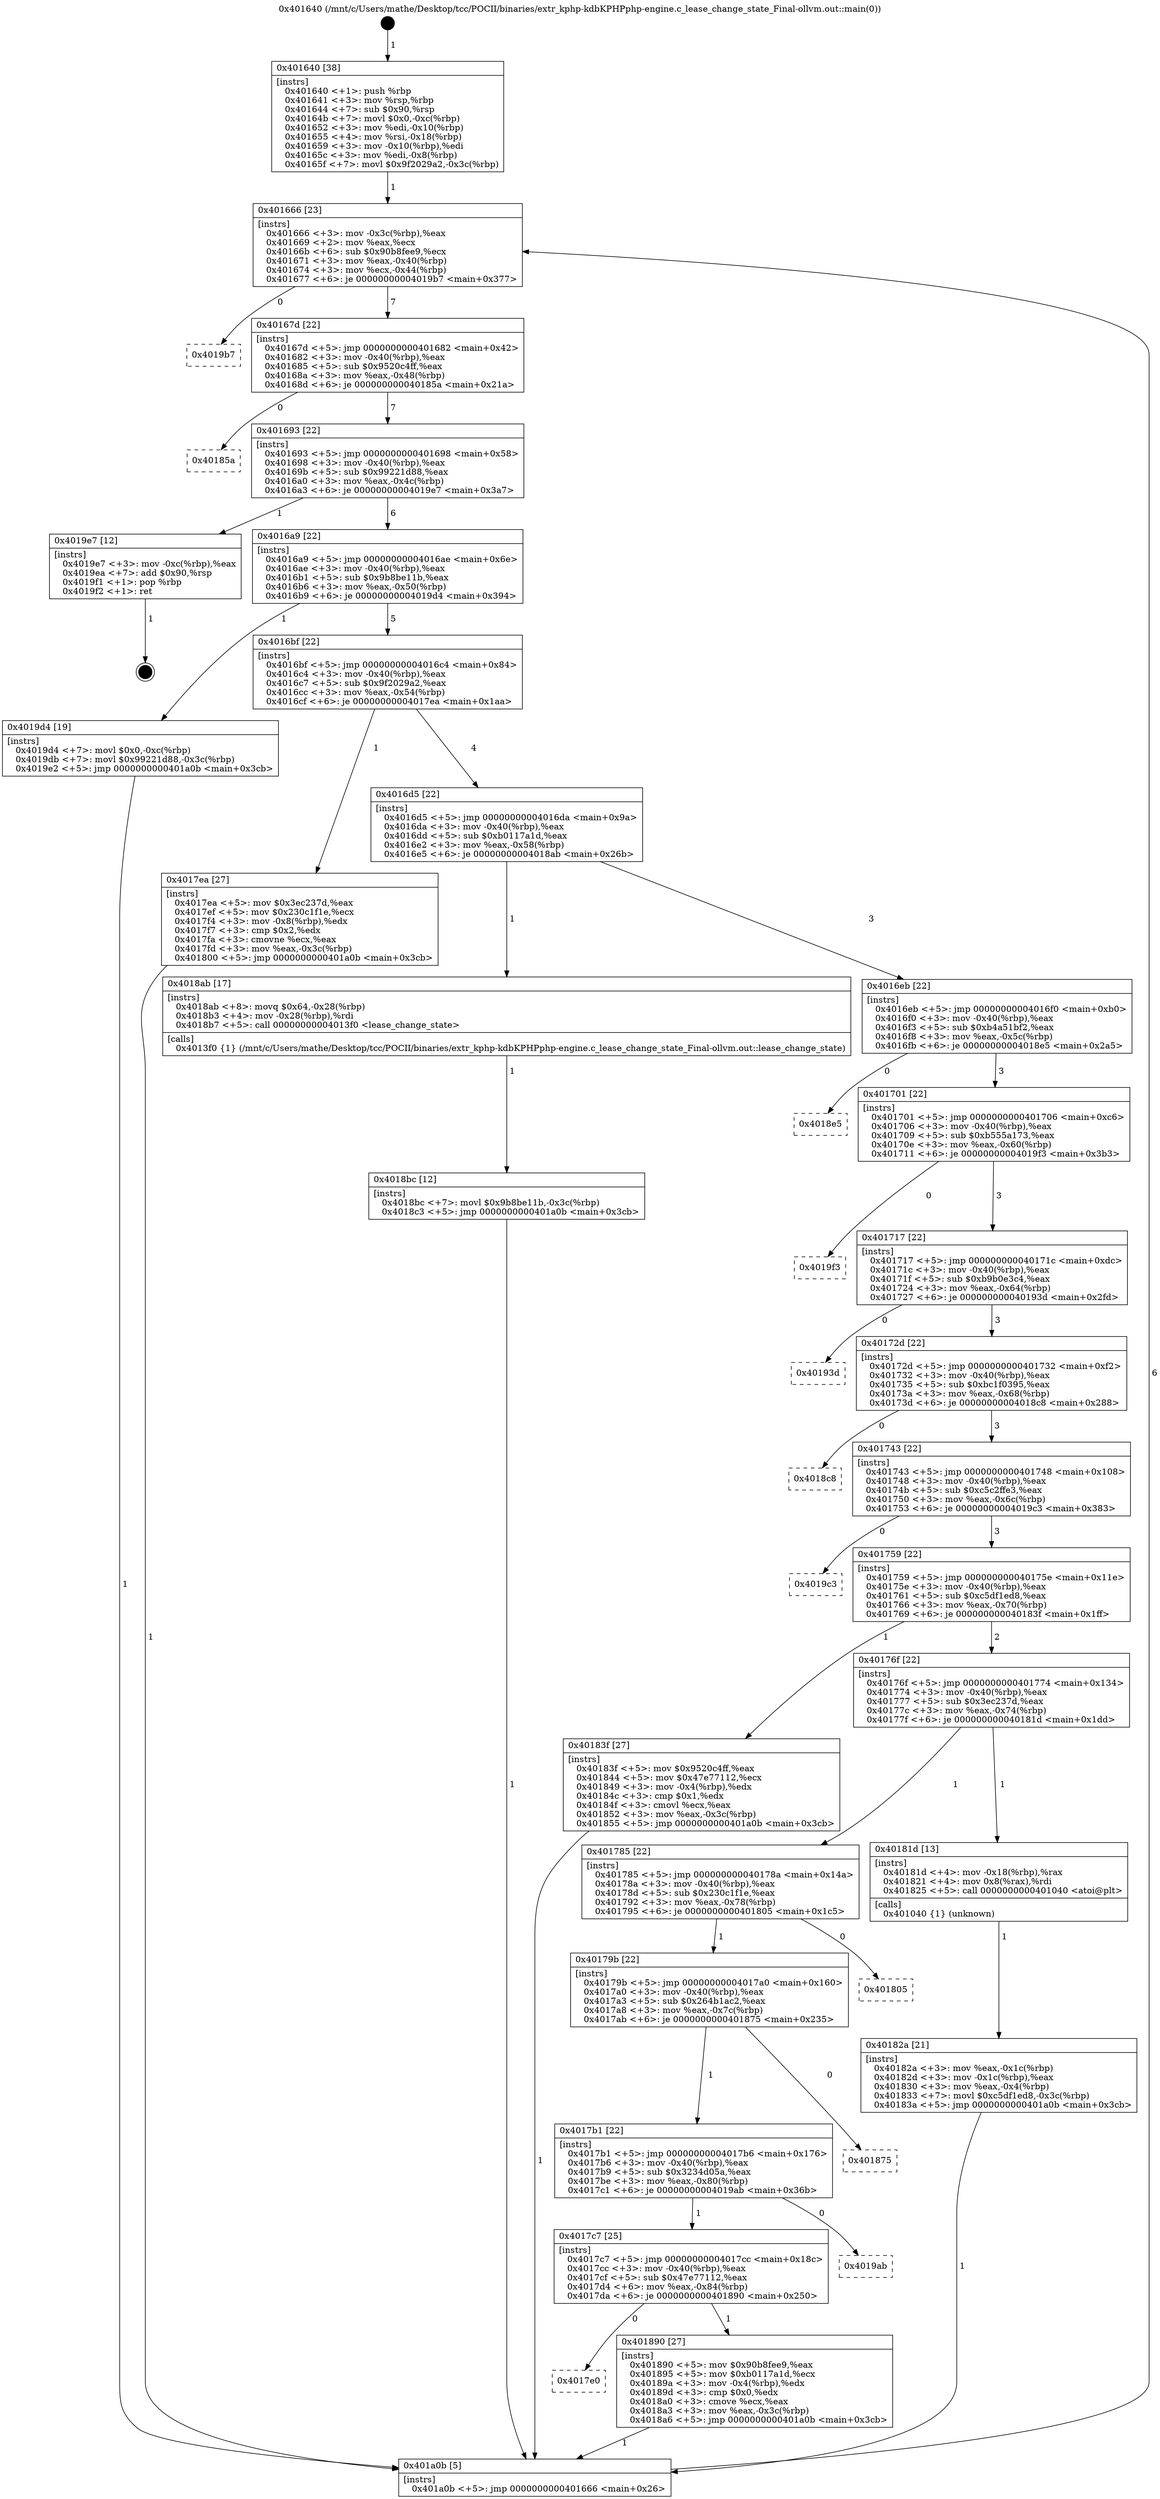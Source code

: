 digraph "0x401640" {
  label = "0x401640 (/mnt/c/Users/mathe/Desktop/tcc/POCII/binaries/extr_kphp-kdbKPHPphp-engine.c_lease_change_state_Final-ollvm.out::main(0))"
  labelloc = "t"
  node[shape=record]

  Entry [label="",width=0.3,height=0.3,shape=circle,fillcolor=black,style=filled]
  "0x401666" [label="{
     0x401666 [23]\l
     | [instrs]\l
     &nbsp;&nbsp;0x401666 \<+3\>: mov -0x3c(%rbp),%eax\l
     &nbsp;&nbsp;0x401669 \<+2\>: mov %eax,%ecx\l
     &nbsp;&nbsp;0x40166b \<+6\>: sub $0x90b8fee9,%ecx\l
     &nbsp;&nbsp;0x401671 \<+3\>: mov %eax,-0x40(%rbp)\l
     &nbsp;&nbsp;0x401674 \<+3\>: mov %ecx,-0x44(%rbp)\l
     &nbsp;&nbsp;0x401677 \<+6\>: je 00000000004019b7 \<main+0x377\>\l
  }"]
  "0x4019b7" [label="{
     0x4019b7\l
  }", style=dashed]
  "0x40167d" [label="{
     0x40167d [22]\l
     | [instrs]\l
     &nbsp;&nbsp;0x40167d \<+5\>: jmp 0000000000401682 \<main+0x42\>\l
     &nbsp;&nbsp;0x401682 \<+3\>: mov -0x40(%rbp),%eax\l
     &nbsp;&nbsp;0x401685 \<+5\>: sub $0x9520c4ff,%eax\l
     &nbsp;&nbsp;0x40168a \<+3\>: mov %eax,-0x48(%rbp)\l
     &nbsp;&nbsp;0x40168d \<+6\>: je 000000000040185a \<main+0x21a\>\l
  }"]
  Exit [label="",width=0.3,height=0.3,shape=circle,fillcolor=black,style=filled,peripheries=2]
  "0x40185a" [label="{
     0x40185a\l
  }", style=dashed]
  "0x401693" [label="{
     0x401693 [22]\l
     | [instrs]\l
     &nbsp;&nbsp;0x401693 \<+5\>: jmp 0000000000401698 \<main+0x58\>\l
     &nbsp;&nbsp;0x401698 \<+3\>: mov -0x40(%rbp),%eax\l
     &nbsp;&nbsp;0x40169b \<+5\>: sub $0x99221d88,%eax\l
     &nbsp;&nbsp;0x4016a0 \<+3\>: mov %eax,-0x4c(%rbp)\l
     &nbsp;&nbsp;0x4016a3 \<+6\>: je 00000000004019e7 \<main+0x3a7\>\l
  }"]
  "0x4018bc" [label="{
     0x4018bc [12]\l
     | [instrs]\l
     &nbsp;&nbsp;0x4018bc \<+7\>: movl $0x9b8be11b,-0x3c(%rbp)\l
     &nbsp;&nbsp;0x4018c3 \<+5\>: jmp 0000000000401a0b \<main+0x3cb\>\l
  }"]
  "0x4019e7" [label="{
     0x4019e7 [12]\l
     | [instrs]\l
     &nbsp;&nbsp;0x4019e7 \<+3\>: mov -0xc(%rbp),%eax\l
     &nbsp;&nbsp;0x4019ea \<+7\>: add $0x90,%rsp\l
     &nbsp;&nbsp;0x4019f1 \<+1\>: pop %rbp\l
     &nbsp;&nbsp;0x4019f2 \<+1\>: ret\l
  }"]
  "0x4016a9" [label="{
     0x4016a9 [22]\l
     | [instrs]\l
     &nbsp;&nbsp;0x4016a9 \<+5\>: jmp 00000000004016ae \<main+0x6e\>\l
     &nbsp;&nbsp;0x4016ae \<+3\>: mov -0x40(%rbp),%eax\l
     &nbsp;&nbsp;0x4016b1 \<+5\>: sub $0x9b8be11b,%eax\l
     &nbsp;&nbsp;0x4016b6 \<+3\>: mov %eax,-0x50(%rbp)\l
     &nbsp;&nbsp;0x4016b9 \<+6\>: je 00000000004019d4 \<main+0x394\>\l
  }"]
  "0x4017e0" [label="{
     0x4017e0\l
  }", style=dashed]
  "0x4019d4" [label="{
     0x4019d4 [19]\l
     | [instrs]\l
     &nbsp;&nbsp;0x4019d4 \<+7\>: movl $0x0,-0xc(%rbp)\l
     &nbsp;&nbsp;0x4019db \<+7\>: movl $0x99221d88,-0x3c(%rbp)\l
     &nbsp;&nbsp;0x4019e2 \<+5\>: jmp 0000000000401a0b \<main+0x3cb\>\l
  }"]
  "0x4016bf" [label="{
     0x4016bf [22]\l
     | [instrs]\l
     &nbsp;&nbsp;0x4016bf \<+5\>: jmp 00000000004016c4 \<main+0x84\>\l
     &nbsp;&nbsp;0x4016c4 \<+3\>: mov -0x40(%rbp),%eax\l
     &nbsp;&nbsp;0x4016c7 \<+5\>: sub $0x9f2029a2,%eax\l
     &nbsp;&nbsp;0x4016cc \<+3\>: mov %eax,-0x54(%rbp)\l
     &nbsp;&nbsp;0x4016cf \<+6\>: je 00000000004017ea \<main+0x1aa\>\l
  }"]
  "0x401890" [label="{
     0x401890 [27]\l
     | [instrs]\l
     &nbsp;&nbsp;0x401890 \<+5\>: mov $0x90b8fee9,%eax\l
     &nbsp;&nbsp;0x401895 \<+5\>: mov $0xb0117a1d,%ecx\l
     &nbsp;&nbsp;0x40189a \<+3\>: mov -0x4(%rbp),%edx\l
     &nbsp;&nbsp;0x40189d \<+3\>: cmp $0x0,%edx\l
     &nbsp;&nbsp;0x4018a0 \<+3\>: cmove %ecx,%eax\l
     &nbsp;&nbsp;0x4018a3 \<+3\>: mov %eax,-0x3c(%rbp)\l
     &nbsp;&nbsp;0x4018a6 \<+5\>: jmp 0000000000401a0b \<main+0x3cb\>\l
  }"]
  "0x4017ea" [label="{
     0x4017ea [27]\l
     | [instrs]\l
     &nbsp;&nbsp;0x4017ea \<+5\>: mov $0x3ec237d,%eax\l
     &nbsp;&nbsp;0x4017ef \<+5\>: mov $0x230c1f1e,%ecx\l
     &nbsp;&nbsp;0x4017f4 \<+3\>: mov -0x8(%rbp),%edx\l
     &nbsp;&nbsp;0x4017f7 \<+3\>: cmp $0x2,%edx\l
     &nbsp;&nbsp;0x4017fa \<+3\>: cmovne %ecx,%eax\l
     &nbsp;&nbsp;0x4017fd \<+3\>: mov %eax,-0x3c(%rbp)\l
     &nbsp;&nbsp;0x401800 \<+5\>: jmp 0000000000401a0b \<main+0x3cb\>\l
  }"]
  "0x4016d5" [label="{
     0x4016d5 [22]\l
     | [instrs]\l
     &nbsp;&nbsp;0x4016d5 \<+5\>: jmp 00000000004016da \<main+0x9a\>\l
     &nbsp;&nbsp;0x4016da \<+3\>: mov -0x40(%rbp),%eax\l
     &nbsp;&nbsp;0x4016dd \<+5\>: sub $0xb0117a1d,%eax\l
     &nbsp;&nbsp;0x4016e2 \<+3\>: mov %eax,-0x58(%rbp)\l
     &nbsp;&nbsp;0x4016e5 \<+6\>: je 00000000004018ab \<main+0x26b\>\l
  }"]
  "0x401a0b" [label="{
     0x401a0b [5]\l
     | [instrs]\l
     &nbsp;&nbsp;0x401a0b \<+5\>: jmp 0000000000401666 \<main+0x26\>\l
  }"]
  "0x401640" [label="{
     0x401640 [38]\l
     | [instrs]\l
     &nbsp;&nbsp;0x401640 \<+1\>: push %rbp\l
     &nbsp;&nbsp;0x401641 \<+3\>: mov %rsp,%rbp\l
     &nbsp;&nbsp;0x401644 \<+7\>: sub $0x90,%rsp\l
     &nbsp;&nbsp;0x40164b \<+7\>: movl $0x0,-0xc(%rbp)\l
     &nbsp;&nbsp;0x401652 \<+3\>: mov %edi,-0x10(%rbp)\l
     &nbsp;&nbsp;0x401655 \<+4\>: mov %rsi,-0x18(%rbp)\l
     &nbsp;&nbsp;0x401659 \<+3\>: mov -0x10(%rbp),%edi\l
     &nbsp;&nbsp;0x40165c \<+3\>: mov %edi,-0x8(%rbp)\l
     &nbsp;&nbsp;0x40165f \<+7\>: movl $0x9f2029a2,-0x3c(%rbp)\l
  }"]
  "0x4017c7" [label="{
     0x4017c7 [25]\l
     | [instrs]\l
     &nbsp;&nbsp;0x4017c7 \<+5\>: jmp 00000000004017cc \<main+0x18c\>\l
     &nbsp;&nbsp;0x4017cc \<+3\>: mov -0x40(%rbp),%eax\l
     &nbsp;&nbsp;0x4017cf \<+5\>: sub $0x47e77112,%eax\l
     &nbsp;&nbsp;0x4017d4 \<+6\>: mov %eax,-0x84(%rbp)\l
     &nbsp;&nbsp;0x4017da \<+6\>: je 0000000000401890 \<main+0x250\>\l
  }"]
  "0x4018ab" [label="{
     0x4018ab [17]\l
     | [instrs]\l
     &nbsp;&nbsp;0x4018ab \<+8\>: movq $0x64,-0x28(%rbp)\l
     &nbsp;&nbsp;0x4018b3 \<+4\>: mov -0x28(%rbp),%rdi\l
     &nbsp;&nbsp;0x4018b7 \<+5\>: call 00000000004013f0 \<lease_change_state\>\l
     | [calls]\l
     &nbsp;&nbsp;0x4013f0 \{1\} (/mnt/c/Users/mathe/Desktop/tcc/POCII/binaries/extr_kphp-kdbKPHPphp-engine.c_lease_change_state_Final-ollvm.out::lease_change_state)\l
  }"]
  "0x4016eb" [label="{
     0x4016eb [22]\l
     | [instrs]\l
     &nbsp;&nbsp;0x4016eb \<+5\>: jmp 00000000004016f0 \<main+0xb0\>\l
     &nbsp;&nbsp;0x4016f0 \<+3\>: mov -0x40(%rbp),%eax\l
     &nbsp;&nbsp;0x4016f3 \<+5\>: sub $0xb4a51bf2,%eax\l
     &nbsp;&nbsp;0x4016f8 \<+3\>: mov %eax,-0x5c(%rbp)\l
     &nbsp;&nbsp;0x4016fb \<+6\>: je 00000000004018e5 \<main+0x2a5\>\l
  }"]
  "0x4019ab" [label="{
     0x4019ab\l
  }", style=dashed]
  "0x4018e5" [label="{
     0x4018e5\l
  }", style=dashed]
  "0x401701" [label="{
     0x401701 [22]\l
     | [instrs]\l
     &nbsp;&nbsp;0x401701 \<+5\>: jmp 0000000000401706 \<main+0xc6\>\l
     &nbsp;&nbsp;0x401706 \<+3\>: mov -0x40(%rbp),%eax\l
     &nbsp;&nbsp;0x401709 \<+5\>: sub $0xb555a173,%eax\l
     &nbsp;&nbsp;0x40170e \<+3\>: mov %eax,-0x60(%rbp)\l
     &nbsp;&nbsp;0x401711 \<+6\>: je 00000000004019f3 \<main+0x3b3\>\l
  }"]
  "0x4017b1" [label="{
     0x4017b1 [22]\l
     | [instrs]\l
     &nbsp;&nbsp;0x4017b1 \<+5\>: jmp 00000000004017b6 \<main+0x176\>\l
     &nbsp;&nbsp;0x4017b6 \<+3\>: mov -0x40(%rbp),%eax\l
     &nbsp;&nbsp;0x4017b9 \<+5\>: sub $0x3234d05a,%eax\l
     &nbsp;&nbsp;0x4017be \<+3\>: mov %eax,-0x80(%rbp)\l
     &nbsp;&nbsp;0x4017c1 \<+6\>: je 00000000004019ab \<main+0x36b\>\l
  }"]
  "0x4019f3" [label="{
     0x4019f3\l
  }", style=dashed]
  "0x401717" [label="{
     0x401717 [22]\l
     | [instrs]\l
     &nbsp;&nbsp;0x401717 \<+5\>: jmp 000000000040171c \<main+0xdc\>\l
     &nbsp;&nbsp;0x40171c \<+3\>: mov -0x40(%rbp),%eax\l
     &nbsp;&nbsp;0x40171f \<+5\>: sub $0xb9b0e3c4,%eax\l
     &nbsp;&nbsp;0x401724 \<+3\>: mov %eax,-0x64(%rbp)\l
     &nbsp;&nbsp;0x401727 \<+6\>: je 000000000040193d \<main+0x2fd\>\l
  }"]
  "0x401875" [label="{
     0x401875\l
  }", style=dashed]
  "0x40193d" [label="{
     0x40193d\l
  }", style=dashed]
  "0x40172d" [label="{
     0x40172d [22]\l
     | [instrs]\l
     &nbsp;&nbsp;0x40172d \<+5\>: jmp 0000000000401732 \<main+0xf2\>\l
     &nbsp;&nbsp;0x401732 \<+3\>: mov -0x40(%rbp),%eax\l
     &nbsp;&nbsp;0x401735 \<+5\>: sub $0xbc1f0395,%eax\l
     &nbsp;&nbsp;0x40173a \<+3\>: mov %eax,-0x68(%rbp)\l
     &nbsp;&nbsp;0x40173d \<+6\>: je 00000000004018c8 \<main+0x288\>\l
  }"]
  "0x40179b" [label="{
     0x40179b [22]\l
     | [instrs]\l
     &nbsp;&nbsp;0x40179b \<+5\>: jmp 00000000004017a0 \<main+0x160\>\l
     &nbsp;&nbsp;0x4017a0 \<+3\>: mov -0x40(%rbp),%eax\l
     &nbsp;&nbsp;0x4017a3 \<+5\>: sub $0x264b1ac2,%eax\l
     &nbsp;&nbsp;0x4017a8 \<+3\>: mov %eax,-0x7c(%rbp)\l
     &nbsp;&nbsp;0x4017ab \<+6\>: je 0000000000401875 \<main+0x235\>\l
  }"]
  "0x4018c8" [label="{
     0x4018c8\l
  }", style=dashed]
  "0x401743" [label="{
     0x401743 [22]\l
     | [instrs]\l
     &nbsp;&nbsp;0x401743 \<+5\>: jmp 0000000000401748 \<main+0x108\>\l
     &nbsp;&nbsp;0x401748 \<+3\>: mov -0x40(%rbp),%eax\l
     &nbsp;&nbsp;0x40174b \<+5\>: sub $0xc5c2ffe3,%eax\l
     &nbsp;&nbsp;0x401750 \<+3\>: mov %eax,-0x6c(%rbp)\l
     &nbsp;&nbsp;0x401753 \<+6\>: je 00000000004019c3 \<main+0x383\>\l
  }"]
  "0x401805" [label="{
     0x401805\l
  }", style=dashed]
  "0x4019c3" [label="{
     0x4019c3\l
  }", style=dashed]
  "0x401759" [label="{
     0x401759 [22]\l
     | [instrs]\l
     &nbsp;&nbsp;0x401759 \<+5\>: jmp 000000000040175e \<main+0x11e\>\l
     &nbsp;&nbsp;0x40175e \<+3\>: mov -0x40(%rbp),%eax\l
     &nbsp;&nbsp;0x401761 \<+5\>: sub $0xc5df1ed8,%eax\l
     &nbsp;&nbsp;0x401766 \<+3\>: mov %eax,-0x70(%rbp)\l
     &nbsp;&nbsp;0x401769 \<+6\>: je 000000000040183f \<main+0x1ff\>\l
  }"]
  "0x40182a" [label="{
     0x40182a [21]\l
     | [instrs]\l
     &nbsp;&nbsp;0x40182a \<+3\>: mov %eax,-0x1c(%rbp)\l
     &nbsp;&nbsp;0x40182d \<+3\>: mov -0x1c(%rbp),%eax\l
     &nbsp;&nbsp;0x401830 \<+3\>: mov %eax,-0x4(%rbp)\l
     &nbsp;&nbsp;0x401833 \<+7\>: movl $0xc5df1ed8,-0x3c(%rbp)\l
     &nbsp;&nbsp;0x40183a \<+5\>: jmp 0000000000401a0b \<main+0x3cb\>\l
  }"]
  "0x40183f" [label="{
     0x40183f [27]\l
     | [instrs]\l
     &nbsp;&nbsp;0x40183f \<+5\>: mov $0x9520c4ff,%eax\l
     &nbsp;&nbsp;0x401844 \<+5\>: mov $0x47e77112,%ecx\l
     &nbsp;&nbsp;0x401849 \<+3\>: mov -0x4(%rbp),%edx\l
     &nbsp;&nbsp;0x40184c \<+3\>: cmp $0x1,%edx\l
     &nbsp;&nbsp;0x40184f \<+3\>: cmovl %ecx,%eax\l
     &nbsp;&nbsp;0x401852 \<+3\>: mov %eax,-0x3c(%rbp)\l
     &nbsp;&nbsp;0x401855 \<+5\>: jmp 0000000000401a0b \<main+0x3cb\>\l
  }"]
  "0x40176f" [label="{
     0x40176f [22]\l
     | [instrs]\l
     &nbsp;&nbsp;0x40176f \<+5\>: jmp 0000000000401774 \<main+0x134\>\l
     &nbsp;&nbsp;0x401774 \<+3\>: mov -0x40(%rbp),%eax\l
     &nbsp;&nbsp;0x401777 \<+5\>: sub $0x3ec237d,%eax\l
     &nbsp;&nbsp;0x40177c \<+3\>: mov %eax,-0x74(%rbp)\l
     &nbsp;&nbsp;0x40177f \<+6\>: je 000000000040181d \<main+0x1dd\>\l
  }"]
  "0x401785" [label="{
     0x401785 [22]\l
     | [instrs]\l
     &nbsp;&nbsp;0x401785 \<+5\>: jmp 000000000040178a \<main+0x14a\>\l
     &nbsp;&nbsp;0x40178a \<+3\>: mov -0x40(%rbp),%eax\l
     &nbsp;&nbsp;0x40178d \<+5\>: sub $0x230c1f1e,%eax\l
     &nbsp;&nbsp;0x401792 \<+3\>: mov %eax,-0x78(%rbp)\l
     &nbsp;&nbsp;0x401795 \<+6\>: je 0000000000401805 \<main+0x1c5\>\l
  }"]
  "0x40181d" [label="{
     0x40181d [13]\l
     | [instrs]\l
     &nbsp;&nbsp;0x40181d \<+4\>: mov -0x18(%rbp),%rax\l
     &nbsp;&nbsp;0x401821 \<+4\>: mov 0x8(%rax),%rdi\l
     &nbsp;&nbsp;0x401825 \<+5\>: call 0000000000401040 \<atoi@plt\>\l
     | [calls]\l
     &nbsp;&nbsp;0x401040 \{1\} (unknown)\l
  }"]
  Entry -> "0x401640" [label=" 1"]
  "0x401666" -> "0x4019b7" [label=" 0"]
  "0x401666" -> "0x40167d" [label=" 7"]
  "0x4019e7" -> Exit [label=" 1"]
  "0x40167d" -> "0x40185a" [label=" 0"]
  "0x40167d" -> "0x401693" [label=" 7"]
  "0x4019d4" -> "0x401a0b" [label=" 1"]
  "0x401693" -> "0x4019e7" [label=" 1"]
  "0x401693" -> "0x4016a9" [label=" 6"]
  "0x4018bc" -> "0x401a0b" [label=" 1"]
  "0x4016a9" -> "0x4019d4" [label=" 1"]
  "0x4016a9" -> "0x4016bf" [label=" 5"]
  "0x4018ab" -> "0x4018bc" [label=" 1"]
  "0x4016bf" -> "0x4017ea" [label=" 1"]
  "0x4016bf" -> "0x4016d5" [label=" 4"]
  "0x4017ea" -> "0x401a0b" [label=" 1"]
  "0x401640" -> "0x401666" [label=" 1"]
  "0x401a0b" -> "0x401666" [label=" 6"]
  "0x401890" -> "0x401a0b" [label=" 1"]
  "0x4016d5" -> "0x4018ab" [label=" 1"]
  "0x4016d5" -> "0x4016eb" [label=" 3"]
  "0x4017c7" -> "0x401890" [label=" 1"]
  "0x4016eb" -> "0x4018e5" [label=" 0"]
  "0x4016eb" -> "0x401701" [label=" 3"]
  "0x4017c7" -> "0x4017e0" [label=" 0"]
  "0x401701" -> "0x4019f3" [label=" 0"]
  "0x401701" -> "0x401717" [label=" 3"]
  "0x4017b1" -> "0x4019ab" [label=" 0"]
  "0x401717" -> "0x40193d" [label=" 0"]
  "0x401717" -> "0x40172d" [label=" 3"]
  "0x4017b1" -> "0x4017c7" [label=" 1"]
  "0x40172d" -> "0x4018c8" [label=" 0"]
  "0x40172d" -> "0x401743" [label=" 3"]
  "0x40179b" -> "0x401875" [label=" 0"]
  "0x401743" -> "0x4019c3" [label=" 0"]
  "0x401743" -> "0x401759" [label=" 3"]
  "0x40179b" -> "0x4017b1" [label=" 1"]
  "0x401759" -> "0x40183f" [label=" 1"]
  "0x401759" -> "0x40176f" [label=" 2"]
  "0x401785" -> "0x401805" [label=" 0"]
  "0x40176f" -> "0x40181d" [label=" 1"]
  "0x40176f" -> "0x401785" [label=" 1"]
  "0x40181d" -> "0x40182a" [label=" 1"]
  "0x40182a" -> "0x401a0b" [label=" 1"]
  "0x40183f" -> "0x401a0b" [label=" 1"]
  "0x401785" -> "0x40179b" [label=" 1"]
}
